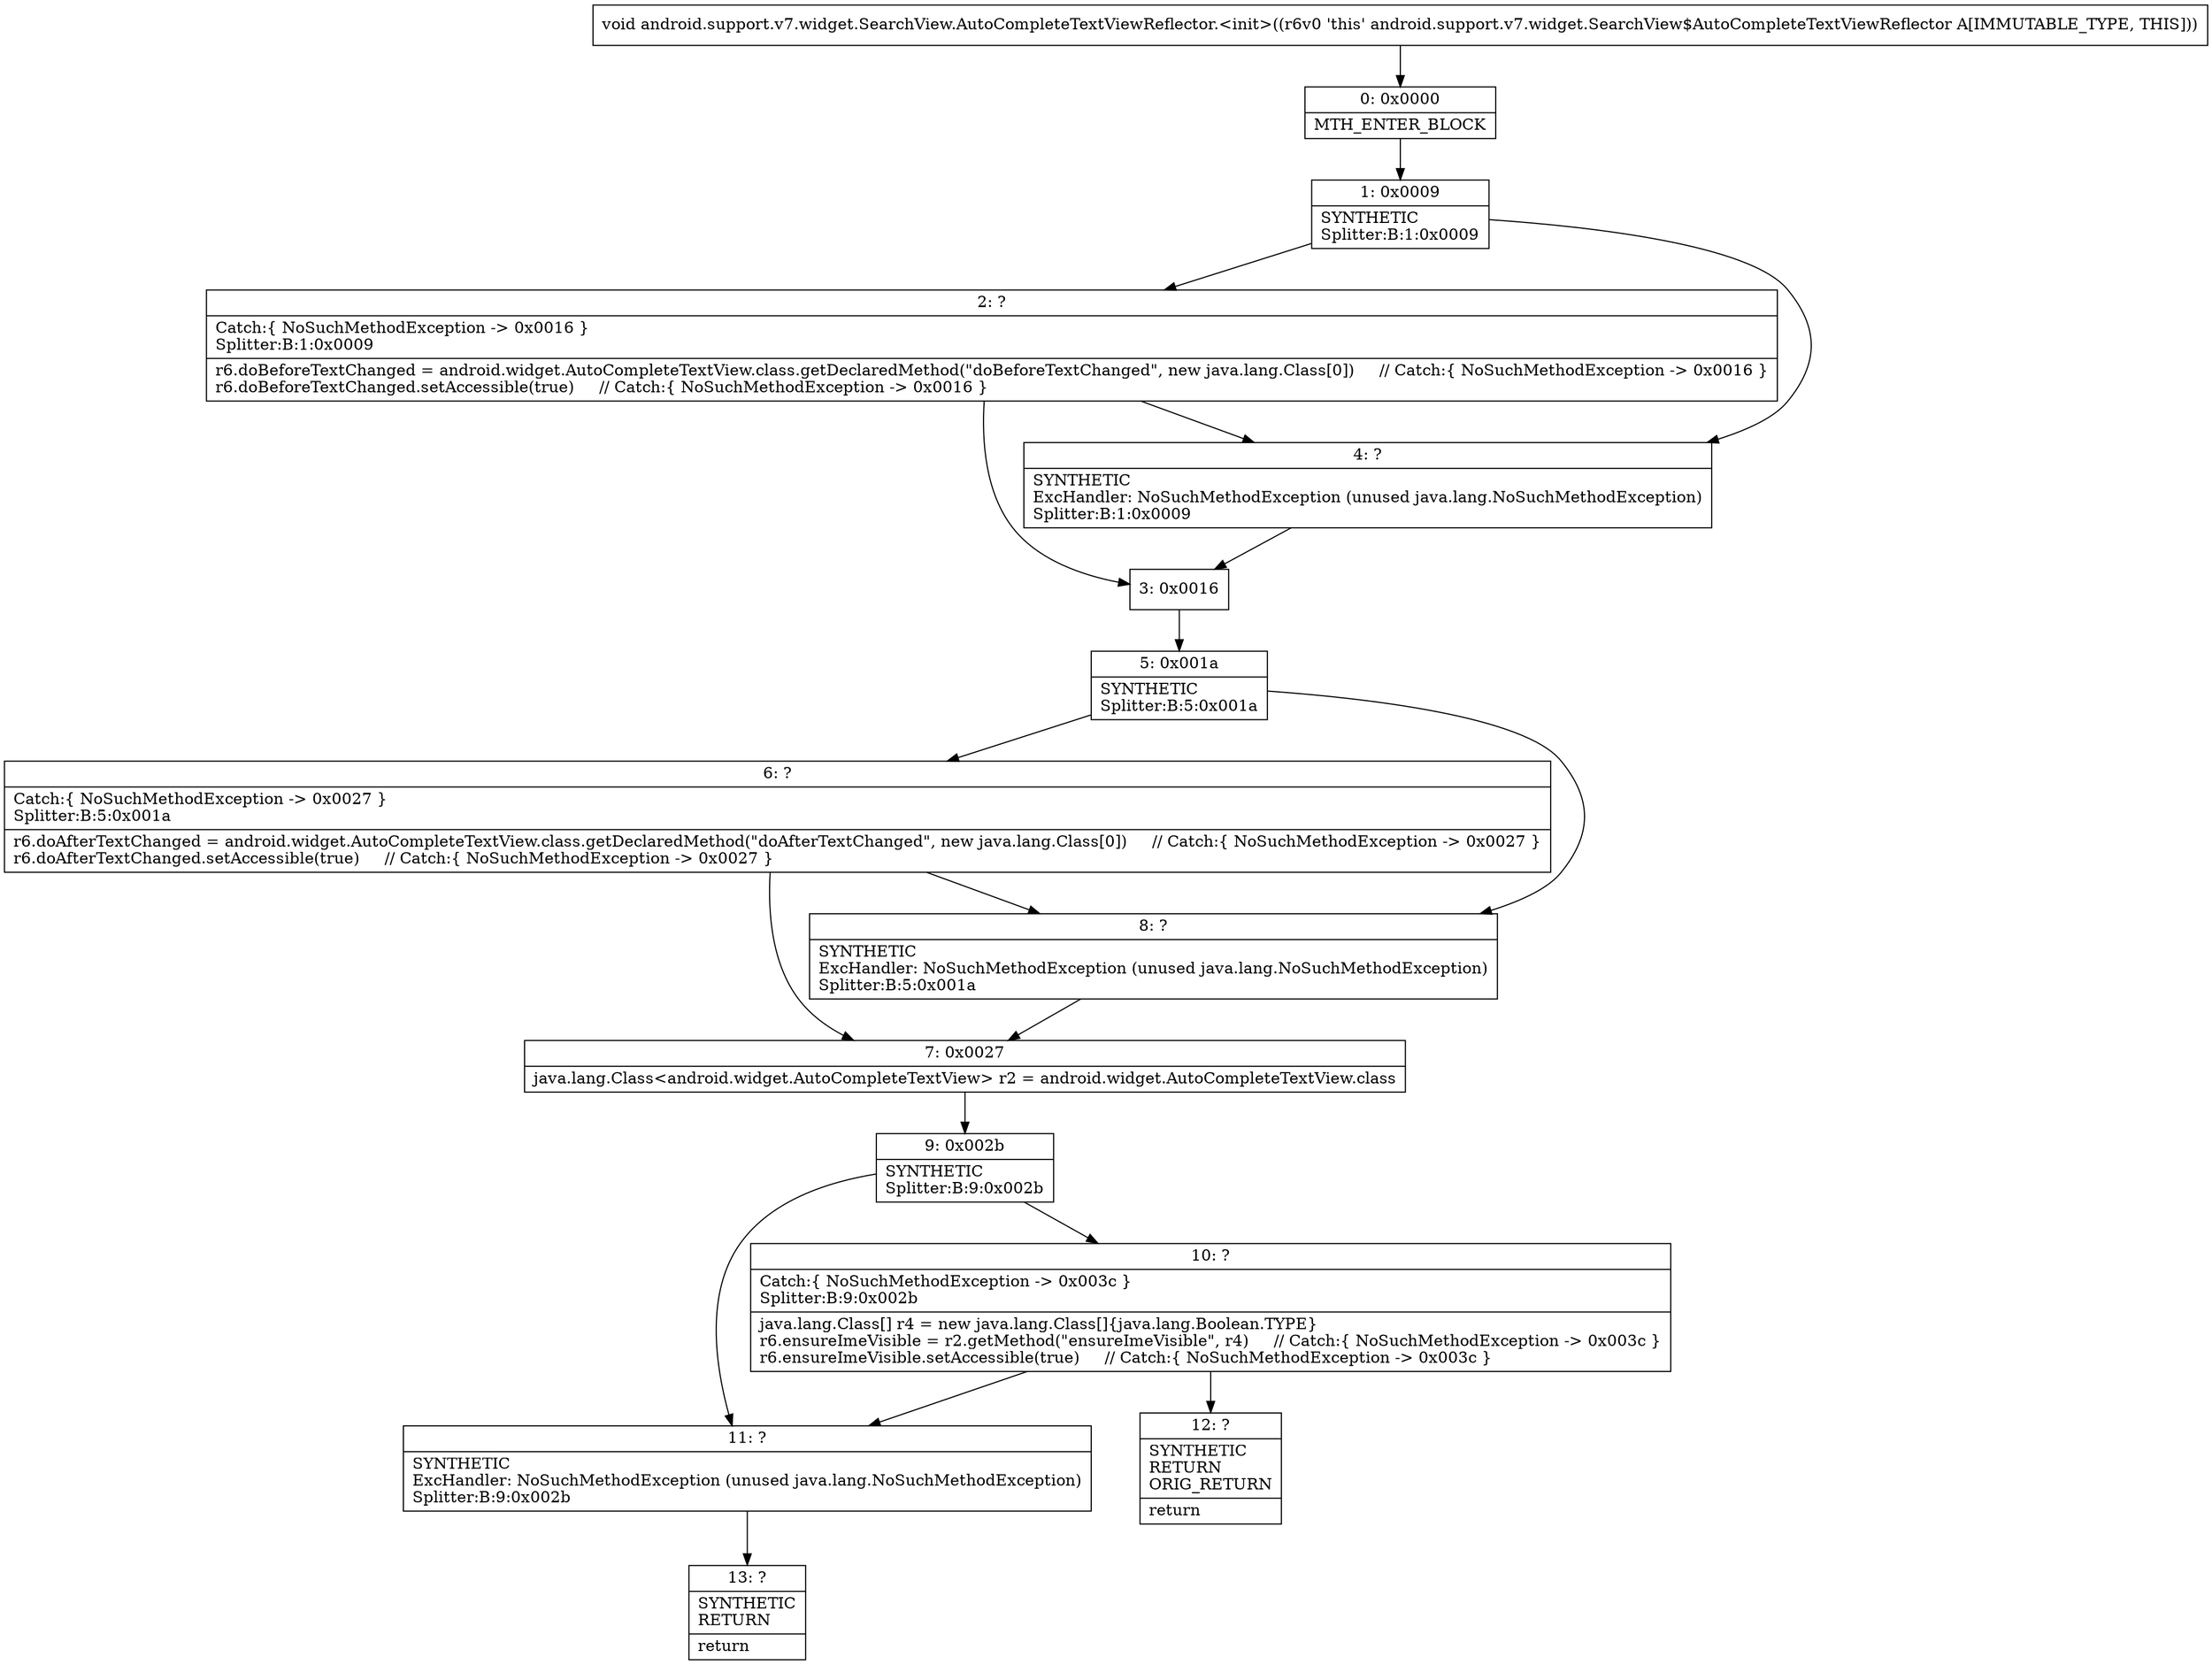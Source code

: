 digraph "CFG forandroid.support.v7.widget.SearchView.AutoCompleteTextViewReflector.\<init\>()V" {
Node_0 [shape=record,label="{0\:\ 0x0000|MTH_ENTER_BLOCK\l}"];
Node_1 [shape=record,label="{1\:\ 0x0009|SYNTHETIC\lSplitter:B:1:0x0009\l}"];
Node_2 [shape=record,label="{2\:\ ?|Catch:\{ NoSuchMethodException \-\> 0x0016 \}\lSplitter:B:1:0x0009\l|r6.doBeforeTextChanged = android.widget.AutoCompleteTextView.class.getDeclaredMethod(\"doBeforeTextChanged\", new java.lang.Class[0])     \/\/ Catch:\{ NoSuchMethodException \-\> 0x0016 \}\lr6.doBeforeTextChanged.setAccessible(true)     \/\/ Catch:\{ NoSuchMethodException \-\> 0x0016 \}\l}"];
Node_3 [shape=record,label="{3\:\ 0x0016}"];
Node_4 [shape=record,label="{4\:\ ?|SYNTHETIC\lExcHandler: NoSuchMethodException (unused java.lang.NoSuchMethodException)\lSplitter:B:1:0x0009\l}"];
Node_5 [shape=record,label="{5\:\ 0x001a|SYNTHETIC\lSplitter:B:5:0x001a\l}"];
Node_6 [shape=record,label="{6\:\ ?|Catch:\{ NoSuchMethodException \-\> 0x0027 \}\lSplitter:B:5:0x001a\l|r6.doAfterTextChanged = android.widget.AutoCompleteTextView.class.getDeclaredMethod(\"doAfterTextChanged\", new java.lang.Class[0])     \/\/ Catch:\{ NoSuchMethodException \-\> 0x0027 \}\lr6.doAfterTextChanged.setAccessible(true)     \/\/ Catch:\{ NoSuchMethodException \-\> 0x0027 \}\l}"];
Node_7 [shape=record,label="{7\:\ 0x0027|java.lang.Class\<android.widget.AutoCompleteTextView\> r2 = android.widget.AutoCompleteTextView.class\l}"];
Node_8 [shape=record,label="{8\:\ ?|SYNTHETIC\lExcHandler: NoSuchMethodException (unused java.lang.NoSuchMethodException)\lSplitter:B:5:0x001a\l}"];
Node_9 [shape=record,label="{9\:\ 0x002b|SYNTHETIC\lSplitter:B:9:0x002b\l}"];
Node_10 [shape=record,label="{10\:\ ?|Catch:\{ NoSuchMethodException \-\> 0x003c \}\lSplitter:B:9:0x002b\l|java.lang.Class[] r4 = new java.lang.Class[]\{java.lang.Boolean.TYPE\}\lr6.ensureImeVisible = r2.getMethod(\"ensureImeVisible\", r4)     \/\/ Catch:\{ NoSuchMethodException \-\> 0x003c \}\lr6.ensureImeVisible.setAccessible(true)     \/\/ Catch:\{ NoSuchMethodException \-\> 0x003c \}\l}"];
Node_11 [shape=record,label="{11\:\ ?|SYNTHETIC\lExcHandler: NoSuchMethodException (unused java.lang.NoSuchMethodException)\lSplitter:B:9:0x002b\l}"];
Node_12 [shape=record,label="{12\:\ ?|SYNTHETIC\lRETURN\lORIG_RETURN\l|return\l}"];
Node_13 [shape=record,label="{13\:\ ?|SYNTHETIC\lRETURN\l|return\l}"];
MethodNode[shape=record,label="{void android.support.v7.widget.SearchView.AutoCompleteTextViewReflector.\<init\>((r6v0 'this' android.support.v7.widget.SearchView$AutoCompleteTextViewReflector A[IMMUTABLE_TYPE, THIS])) }"];
MethodNode -> Node_0;
Node_0 -> Node_1;
Node_1 -> Node_2;
Node_1 -> Node_4;
Node_2 -> Node_3;
Node_2 -> Node_4;
Node_3 -> Node_5;
Node_4 -> Node_3;
Node_5 -> Node_6;
Node_5 -> Node_8;
Node_6 -> Node_7;
Node_6 -> Node_8;
Node_7 -> Node_9;
Node_8 -> Node_7;
Node_9 -> Node_10;
Node_9 -> Node_11;
Node_10 -> Node_11;
Node_10 -> Node_12;
Node_11 -> Node_13;
}

